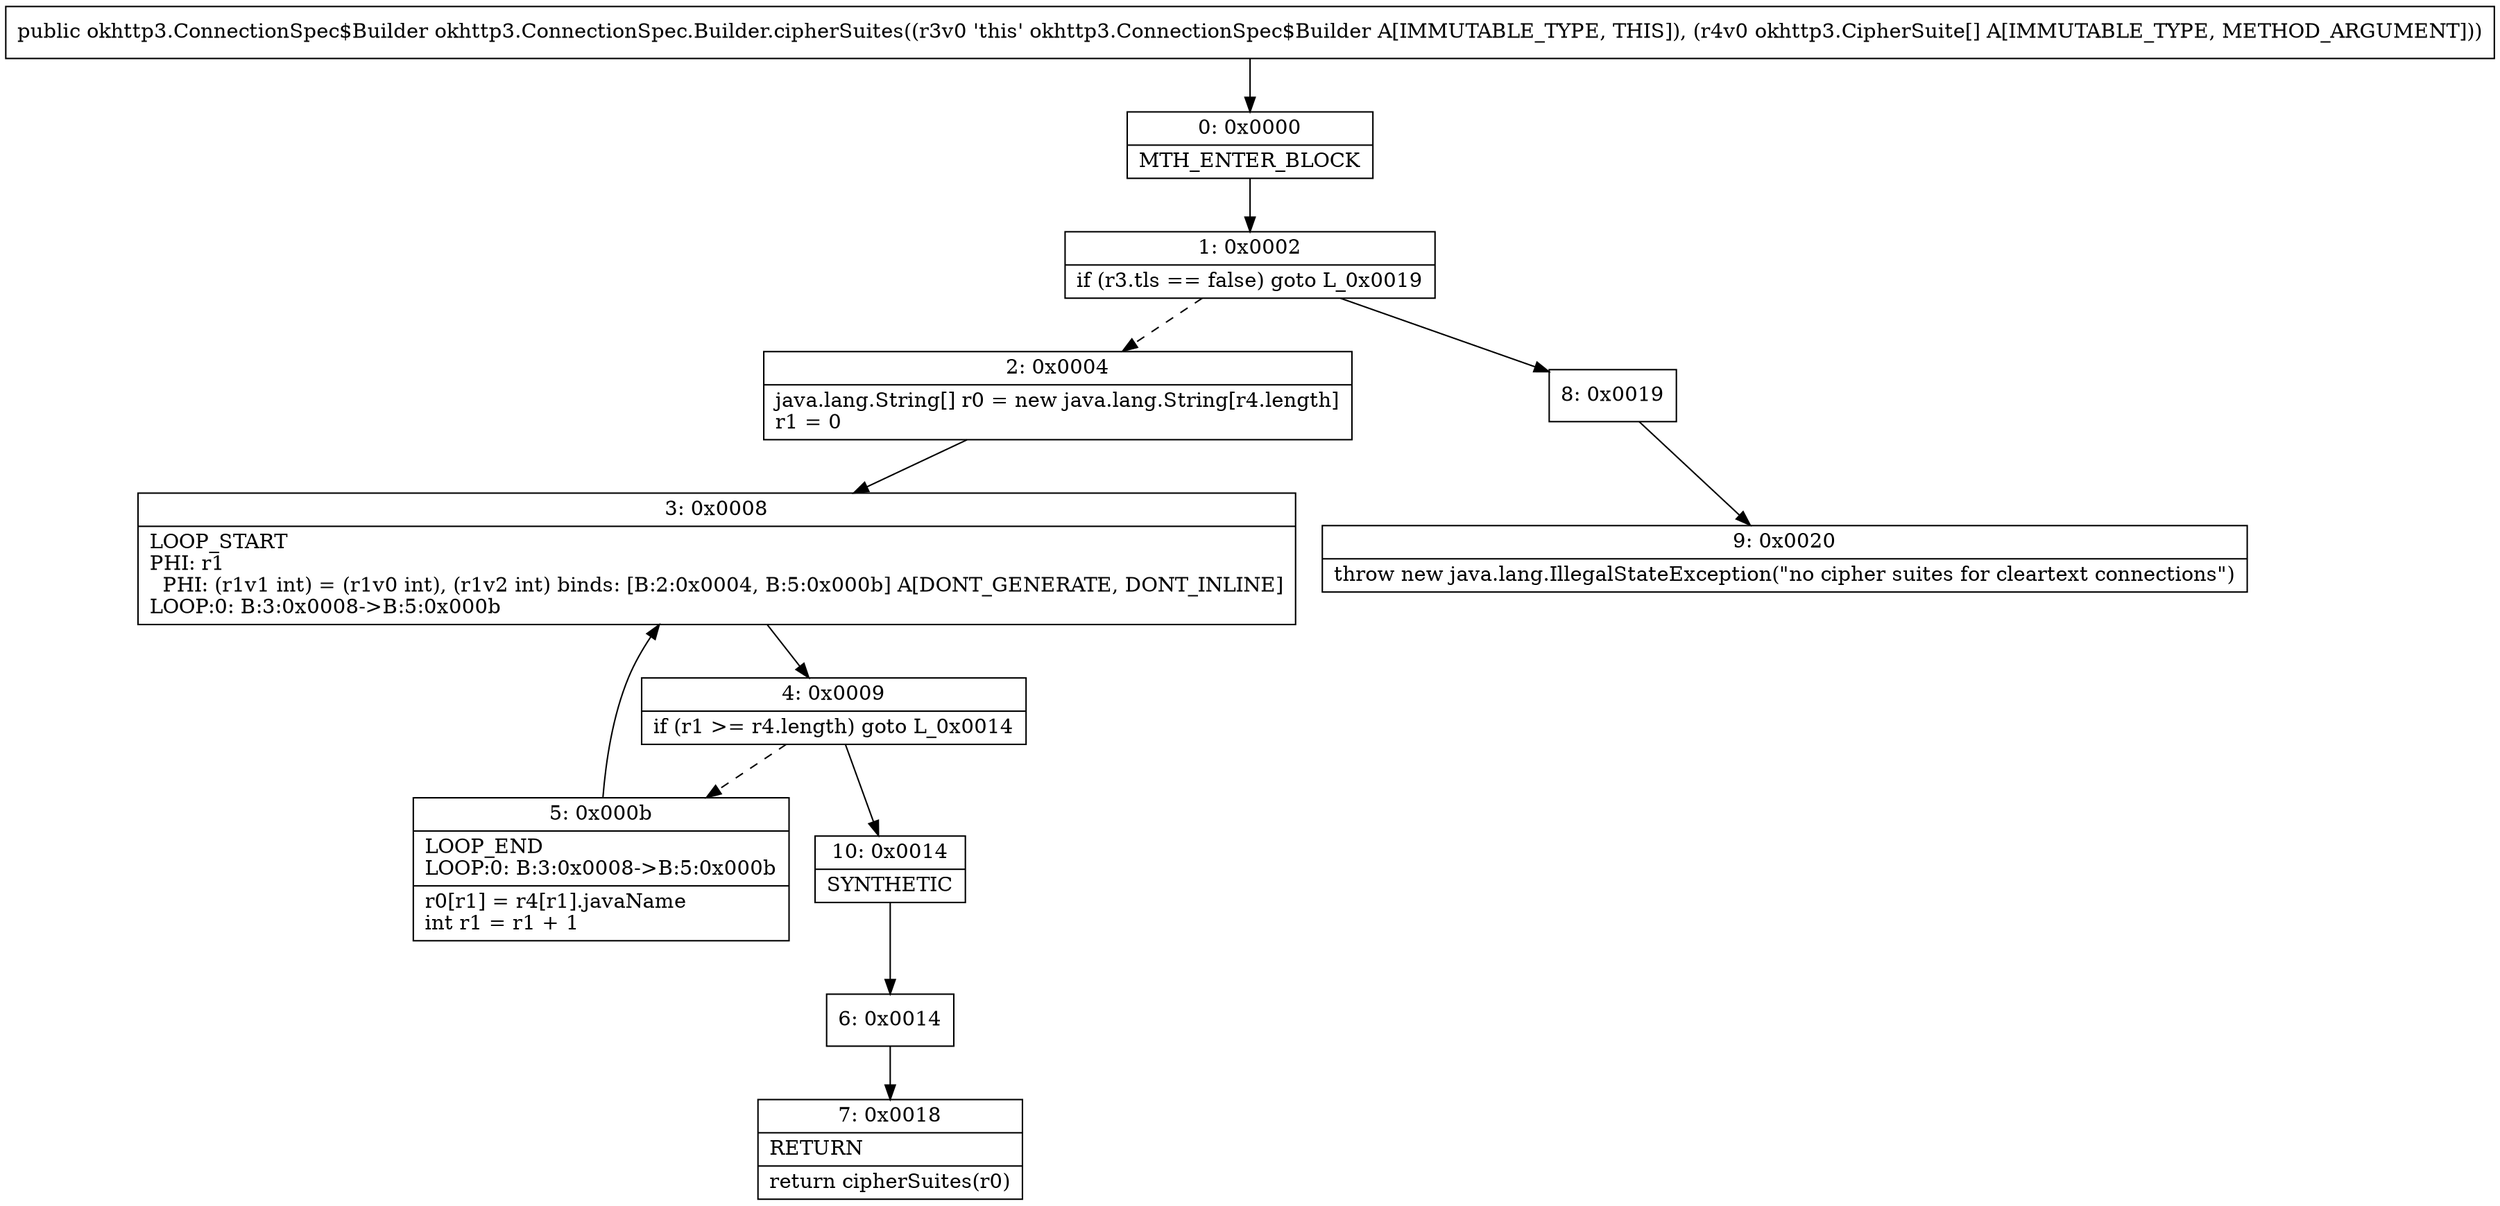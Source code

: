 digraph "CFG forokhttp3.ConnectionSpec.Builder.cipherSuites([Lokhttp3\/CipherSuite;)Lokhttp3\/ConnectionSpec$Builder;" {
Node_0 [shape=record,label="{0\:\ 0x0000|MTH_ENTER_BLOCK\l}"];
Node_1 [shape=record,label="{1\:\ 0x0002|if (r3.tls == false) goto L_0x0019\l}"];
Node_2 [shape=record,label="{2\:\ 0x0004|java.lang.String[] r0 = new java.lang.String[r4.length]\lr1 = 0\l}"];
Node_3 [shape=record,label="{3\:\ 0x0008|LOOP_START\lPHI: r1 \l  PHI: (r1v1 int) = (r1v0 int), (r1v2 int) binds: [B:2:0x0004, B:5:0x000b] A[DONT_GENERATE, DONT_INLINE]\lLOOP:0: B:3:0x0008\-\>B:5:0x000b\l}"];
Node_4 [shape=record,label="{4\:\ 0x0009|if (r1 \>= r4.length) goto L_0x0014\l}"];
Node_5 [shape=record,label="{5\:\ 0x000b|LOOP_END\lLOOP:0: B:3:0x0008\-\>B:5:0x000b\l|r0[r1] = r4[r1].javaName\lint r1 = r1 + 1\l}"];
Node_6 [shape=record,label="{6\:\ 0x0014}"];
Node_7 [shape=record,label="{7\:\ 0x0018|RETURN\l|return cipherSuites(r0)\l}"];
Node_8 [shape=record,label="{8\:\ 0x0019}"];
Node_9 [shape=record,label="{9\:\ 0x0020|throw new java.lang.IllegalStateException(\"no cipher suites for cleartext connections\")\l}"];
Node_10 [shape=record,label="{10\:\ 0x0014|SYNTHETIC\l}"];
MethodNode[shape=record,label="{public okhttp3.ConnectionSpec$Builder okhttp3.ConnectionSpec.Builder.cipherSuites((r3v0 'this' okhttp3.ConnectionSpec$Builder A[IMMUTABLE_TYPE, THIS]), (r4v0 okhttp3.CipherSuite[] A[IMMUTABLE_TYPE, METHOD_ARGUMENT])) }"];
MethodNode -> Node_0;
Node_0 -> Node_1;
Node_1 -> Node_2[style=dashed];
Node_1 -> Node_8;
Node_2 -> Node_3;
Node_3 -> Node_4;
Node_4 -> Node_5[style=dashed];
Node_4 -> Node_10;
Node_5 -> Node_3;
Node_6 -> Node_7;
Node_8 -> Node_9;
Node_10 -> Node_6;
}

